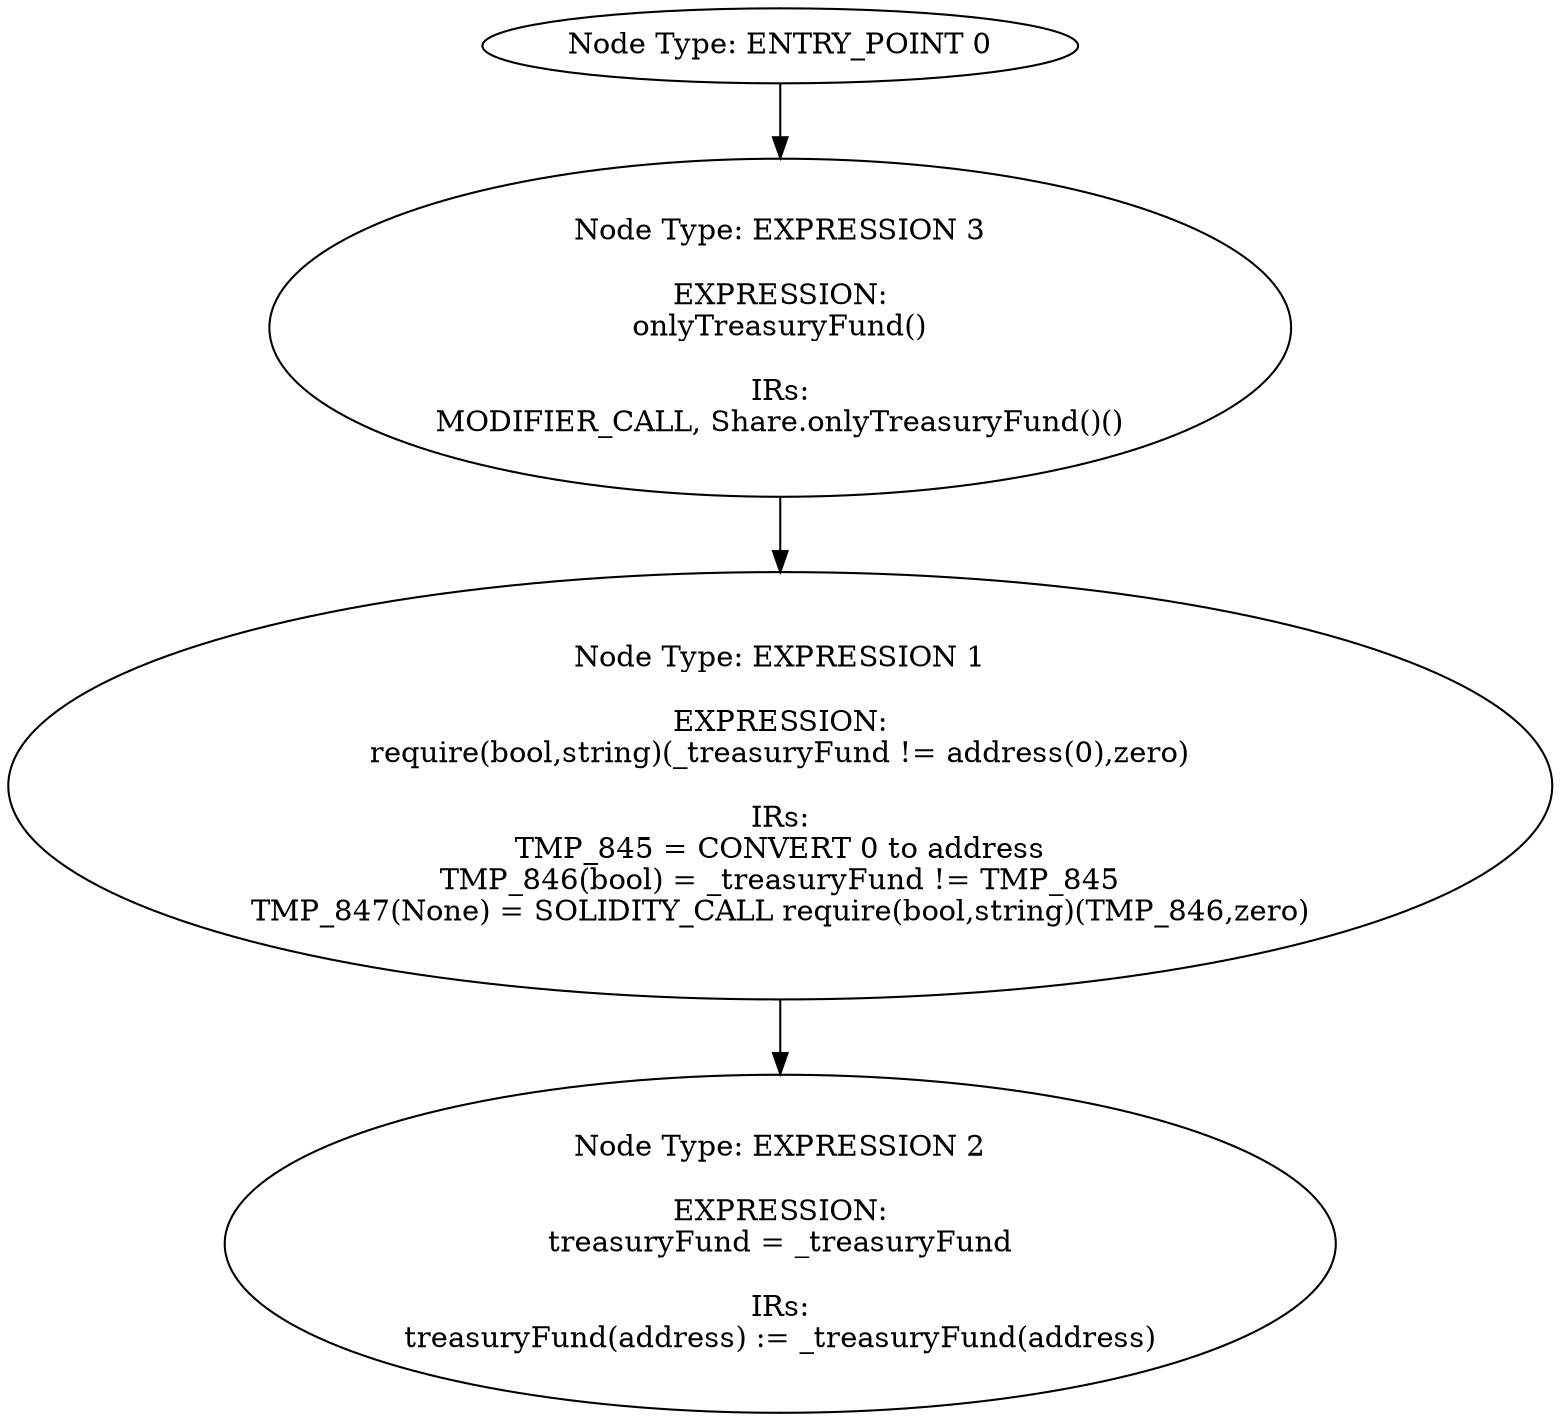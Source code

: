 digraph{
0[label="Node Type: ENTRY_POINT 0
"];
0->3;
1[label="Node Type: EXPRESSION 1

EXPRESSION:
require(bool,string)(_treasuryFund != address(0),zero)

IRs:
TMP_845 = CONVERT 0 to address
TMP_846(bool) = _treasuryFund != TMP_845
TMP_847(None) = SOLIDITY_CALL require(bool,string)(TMP_846,zero)"];
1->2;
2[label="Node Type: EXPRESSION 2

EXPRESSION:
treasuryFund = _treasuryFund

IRs:
treasuryFund(address) := _treasuryFund(address)"];
3[label="Node Type: EXPRESSION 3

EXPRESSION:
onlyTreasuryFund()

IRs:
MODIFIER_CALL, Share.onlyTreasuryFund()()"];
3->1;
}
